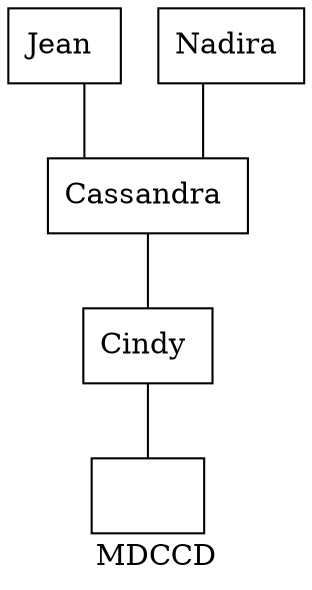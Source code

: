 graph Orthogonal {
	graph [label=MDCCD splines=ortho]
	node [shape=box]
	32 [label="Cassandra "]
	32 -- 29
	87 [label="Jean "]
	87 -- 32
	25 [label="Nadira "]
	25 -- 32
	29 [label="Cindy "]
	29 -- ""
}
